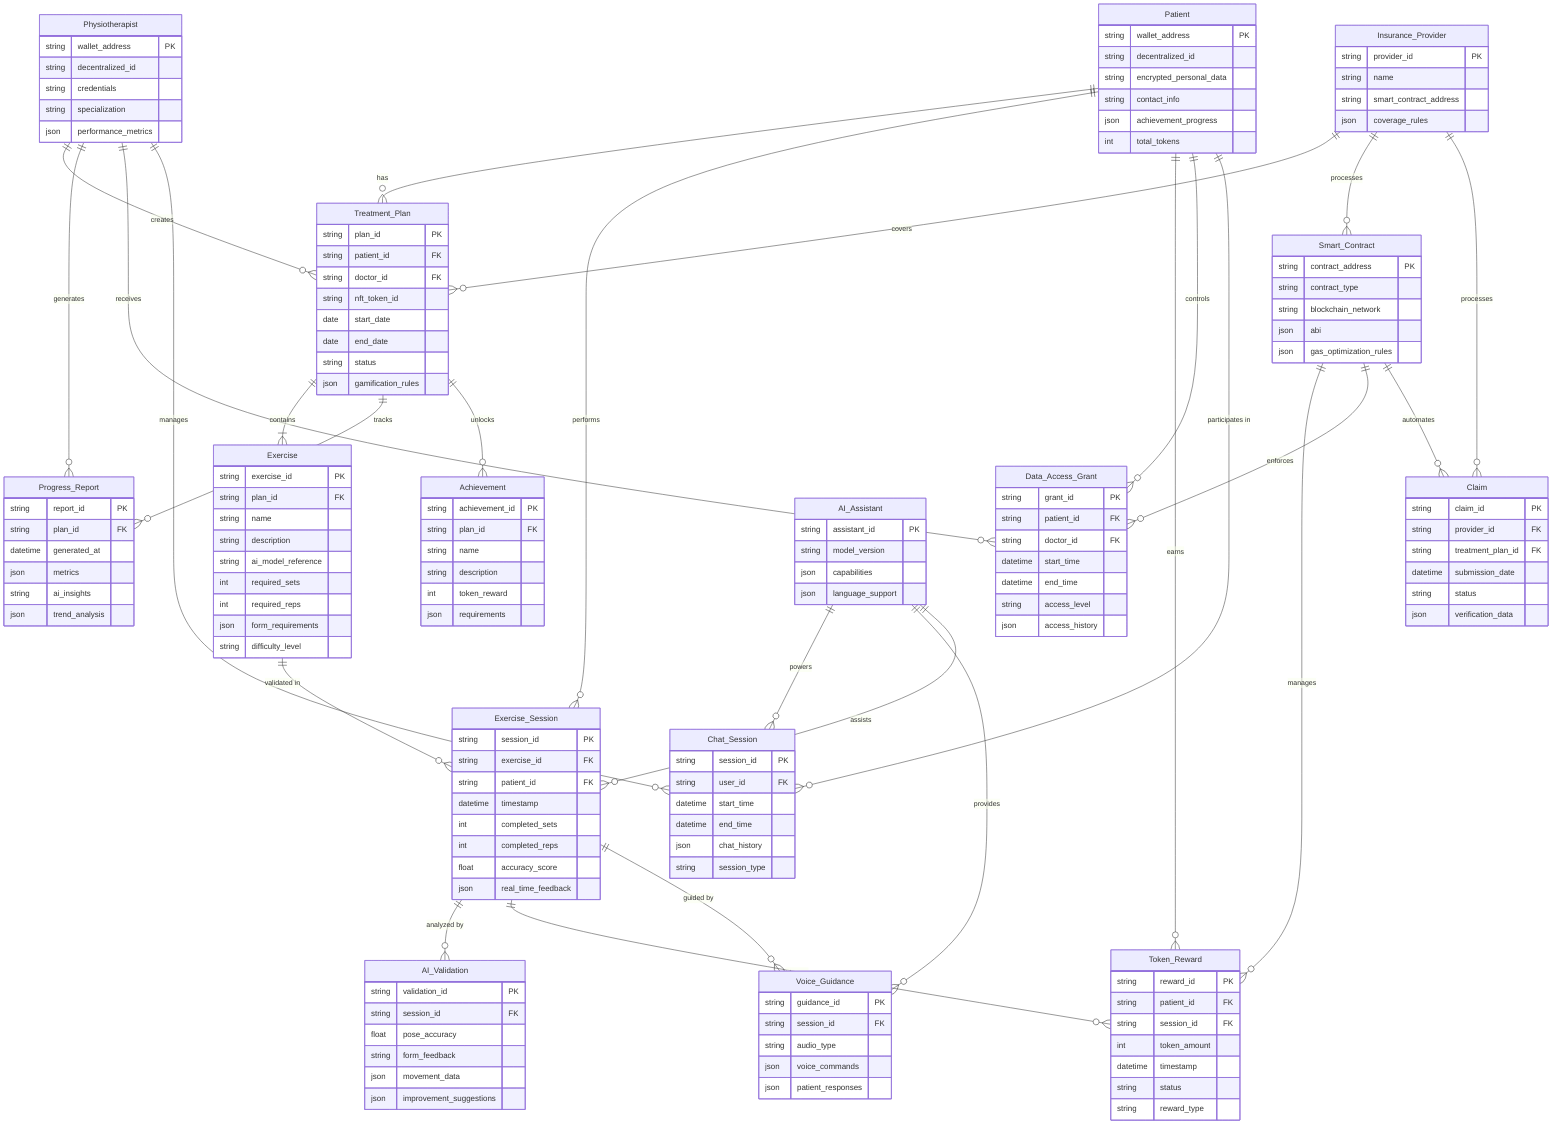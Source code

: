 erDiagram
    Patient ||--o{ Treatment_Plan : "has"
    Patient ||--o{ Exercise_Session : "performs"
    Patient ||--o{ Token_Reward : "earns"
    Patient ||--o{ Data_Access_Grant : "controls"
    Patient ||--o{ Chat_Session : "participates in"
    
    Physiotherapist ||--o{ Treatment_Plan : "creates"
    Physiotherapist ||--o{ Progress_Report : "generates"
    Physiotherapist ||--o{ Data_Access_Grant : "receives"
    Physiotherapist ||--o{ Chat_Session : "manages"
    
    Treatment_Plan ||--|{ Exercise : "contains"
    Treatment_Plan ||--o{ Progress_Report : "tracks"
    Treatment_Plan ||--o{ Achievement : "unlocks"
    
    Exercise ||--o{ Exercise_Session : "validated in"
    Exercise_Session ||--o{ AI_Validation : "analyzed by"
    Exercise_Session ||--o{ Token_Reward : "triggers"
    Exercise_Session ||--o{ Voice_Guidance : "guided by"
    
    Insurance_Provider ||--o{ Treatment_Plan : "covers"
    Insurance_Provider ||--o{ Smart_Contract : "processes"
    Insurance_Provider ||--o{ Claim : "processes"
    
    Smart_Contract ||--o{ Token_Reward : "manages"
    Smart_Contract ||--o{ Data_Access_Grant : "enforces"
    Smart_Contract ||--o{ Claim : "automates"
    
    AI_Assistant ||--o{ Chat_Session : "powers"
    AI_Assistant ||--o{ Voice_Guidance : "provides"
    AI_Assistant ||--o{ Exercise_Session : "assists"
    
    Patient {
        string wallet_address PK
        string decentralized_id
        string encrypted_personal_data
        string contact_info
        json achievement_progress
        int total_tokens
    }
    
    Physiotherapist {
        string wallet_address PK
        string decentralized_id
        string credentials
        string specialization
        json performance_metrics
    }
    
    Treatment_Plan {
        string plan_id PK
        string patient_id FK
        string doctor_id FK
        string nft_token_id
        date start_date
        date end_date
        string status
        json gamification_rules
    }
    
    Exercise {
        string exercise_id PK
        string plan_id FK
        string name
        string description
        string ai_model_reference
        int required_sets
        int required_reps
        json form_requirements
        string difficulty_level
    }
    
    Exercise_Session {
        string session_id PK
        string exercise_id FK
        string patient_id FK
        datetime timestamp
        int completed_sets
        int completed_reps
        float accuracy_score
        json real_time_feedback
    }
    
    AI_Validation {
        string validation_id PK
        string session_id FK
        float pose_accuracy
        string form_feedback
        json movement_data
        json improvement_suggestions
    }
    
    Token_Reward {
        string reward_id PK
        string patient_id FK
        string session_id FK
        int token_amount
        datetime timestamp
        string status
        string reward_type
    }
    
    Data_Access_Grant {
        string grant_id PK
        string patient_id FK
        string doctor_id FK
        datetime start_time
        datetime end_time
        string access_level
        json access_history
    }
    
    Progress_Report {
        string report_id PK
        string plan_id FK
        datetime generated_at
        json metrics
        string ai_insights
        json trend_analysis
    }
    
    Insurance_Provider {
        string provider_id PK
        string name
        string smart_contract_address
        json coverage_rules
    }
    
    Smart_Contract {
        string contract_address PK
        string contract_type
        string blockchain_network
        json abi
        json gas_optimization_rules
    }
    
    Chat_Session {
        string session_id PK
        string user_id FK
        datetime start_time
        datetime end_time
        json chat_history
        string session_type
    }
    
    Voice_Guidance {
        string guidance_id PK
        string session_id FK
        string audio_type
        json voice_commands
        json patient_responses
    }
    
    AI_Assistant {
        string assistant_id PK
        string model_version
        json capabilities
        json language_support
    }
    
    Achievement {
        string achievement_id PK
        string plan_id FK
        string name
        string description
        int token_reward
        json requirements
    }
    
    Claim {
        string claim_id PK
        string provider_id FK
        string treatment_plan_id FK
        datetime submission_date
        string status
        json verification_data
    }